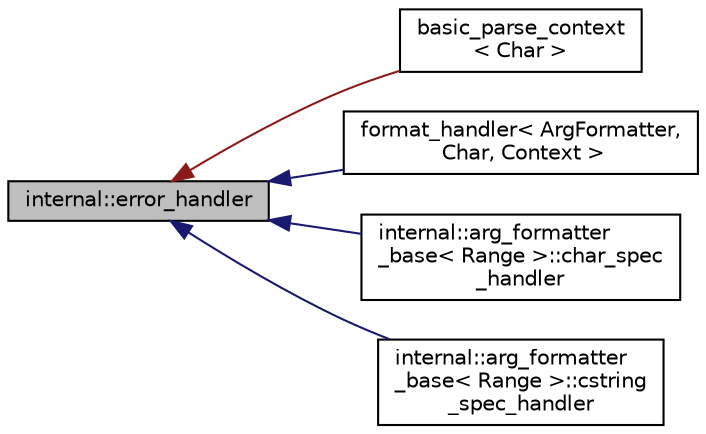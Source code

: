 digraph "internal::error_handler"
{
  edge [fontname="Helvetica",fontsize="10",labelfontname="Helvetica",labelfontsize="10"];
  node [fontname="Helvetica",fontsize="10",shape=record];
  rankdir="LR";
  Node1 [label="internal::error_handler",height=0.2,width=0.4,color="black", fillcolor="grey75", style="filled" fontcolor="black"];
  Node1 -> Node2 [dir="back",color="firebrick4",fontsize="10",style="solid",fontname="Helvetica"];
  Node2 [label="basic_parse_context\l\< Char \>",height=0.2,width=0.4,color="black", fillcolor="white", style="filled",URL="$classbasic__parse__context.html"];
  Node1 -> Node3 [dir="back",color="midnightblue",fontsize="10",style="solid",fontname="Helvetica"];
  Node3 [label="format_handler\< ArgFormatter,\l Char, Context \>",height=0.2,width=0.4,color="black", fillcolor="white", style="filled",URL="$structformat__handler.html"];
  Node1 -> Node4 [dir="back",color="midnightblue",fontsize="10",style="solid",fontname="Helvetica"];
  Node4 [label="internal::arg_formatter\l_base\< Range \>::char_spec\l_handler",height=0.2,width=0.4,color="black", fillcolor="white", style="filled",URL="$structinternal_1_1arg__formatter__base_1_1char__spec__handler.html"];
  Node1 -> Node5 [dir="back",color="midnightblue",fontsize="10",style="solid",fontname="Helvetica"];
  Node5 [label="internal::arg_formatter\l_base\< Range \>::cstring\l_spec_handler",height=0.2,width=0.4,color="black", fillcolor="white", style="filled",URL="$structinternal_1_1arg__formatter__base_1_1cstring__spec__handler.html"];
}
